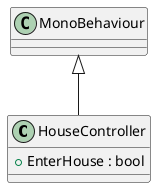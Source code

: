 @startuml
class HouseController {
    + EnterHouse : bool
}
MonoBehaviour <|-- HouseController
@enduml
